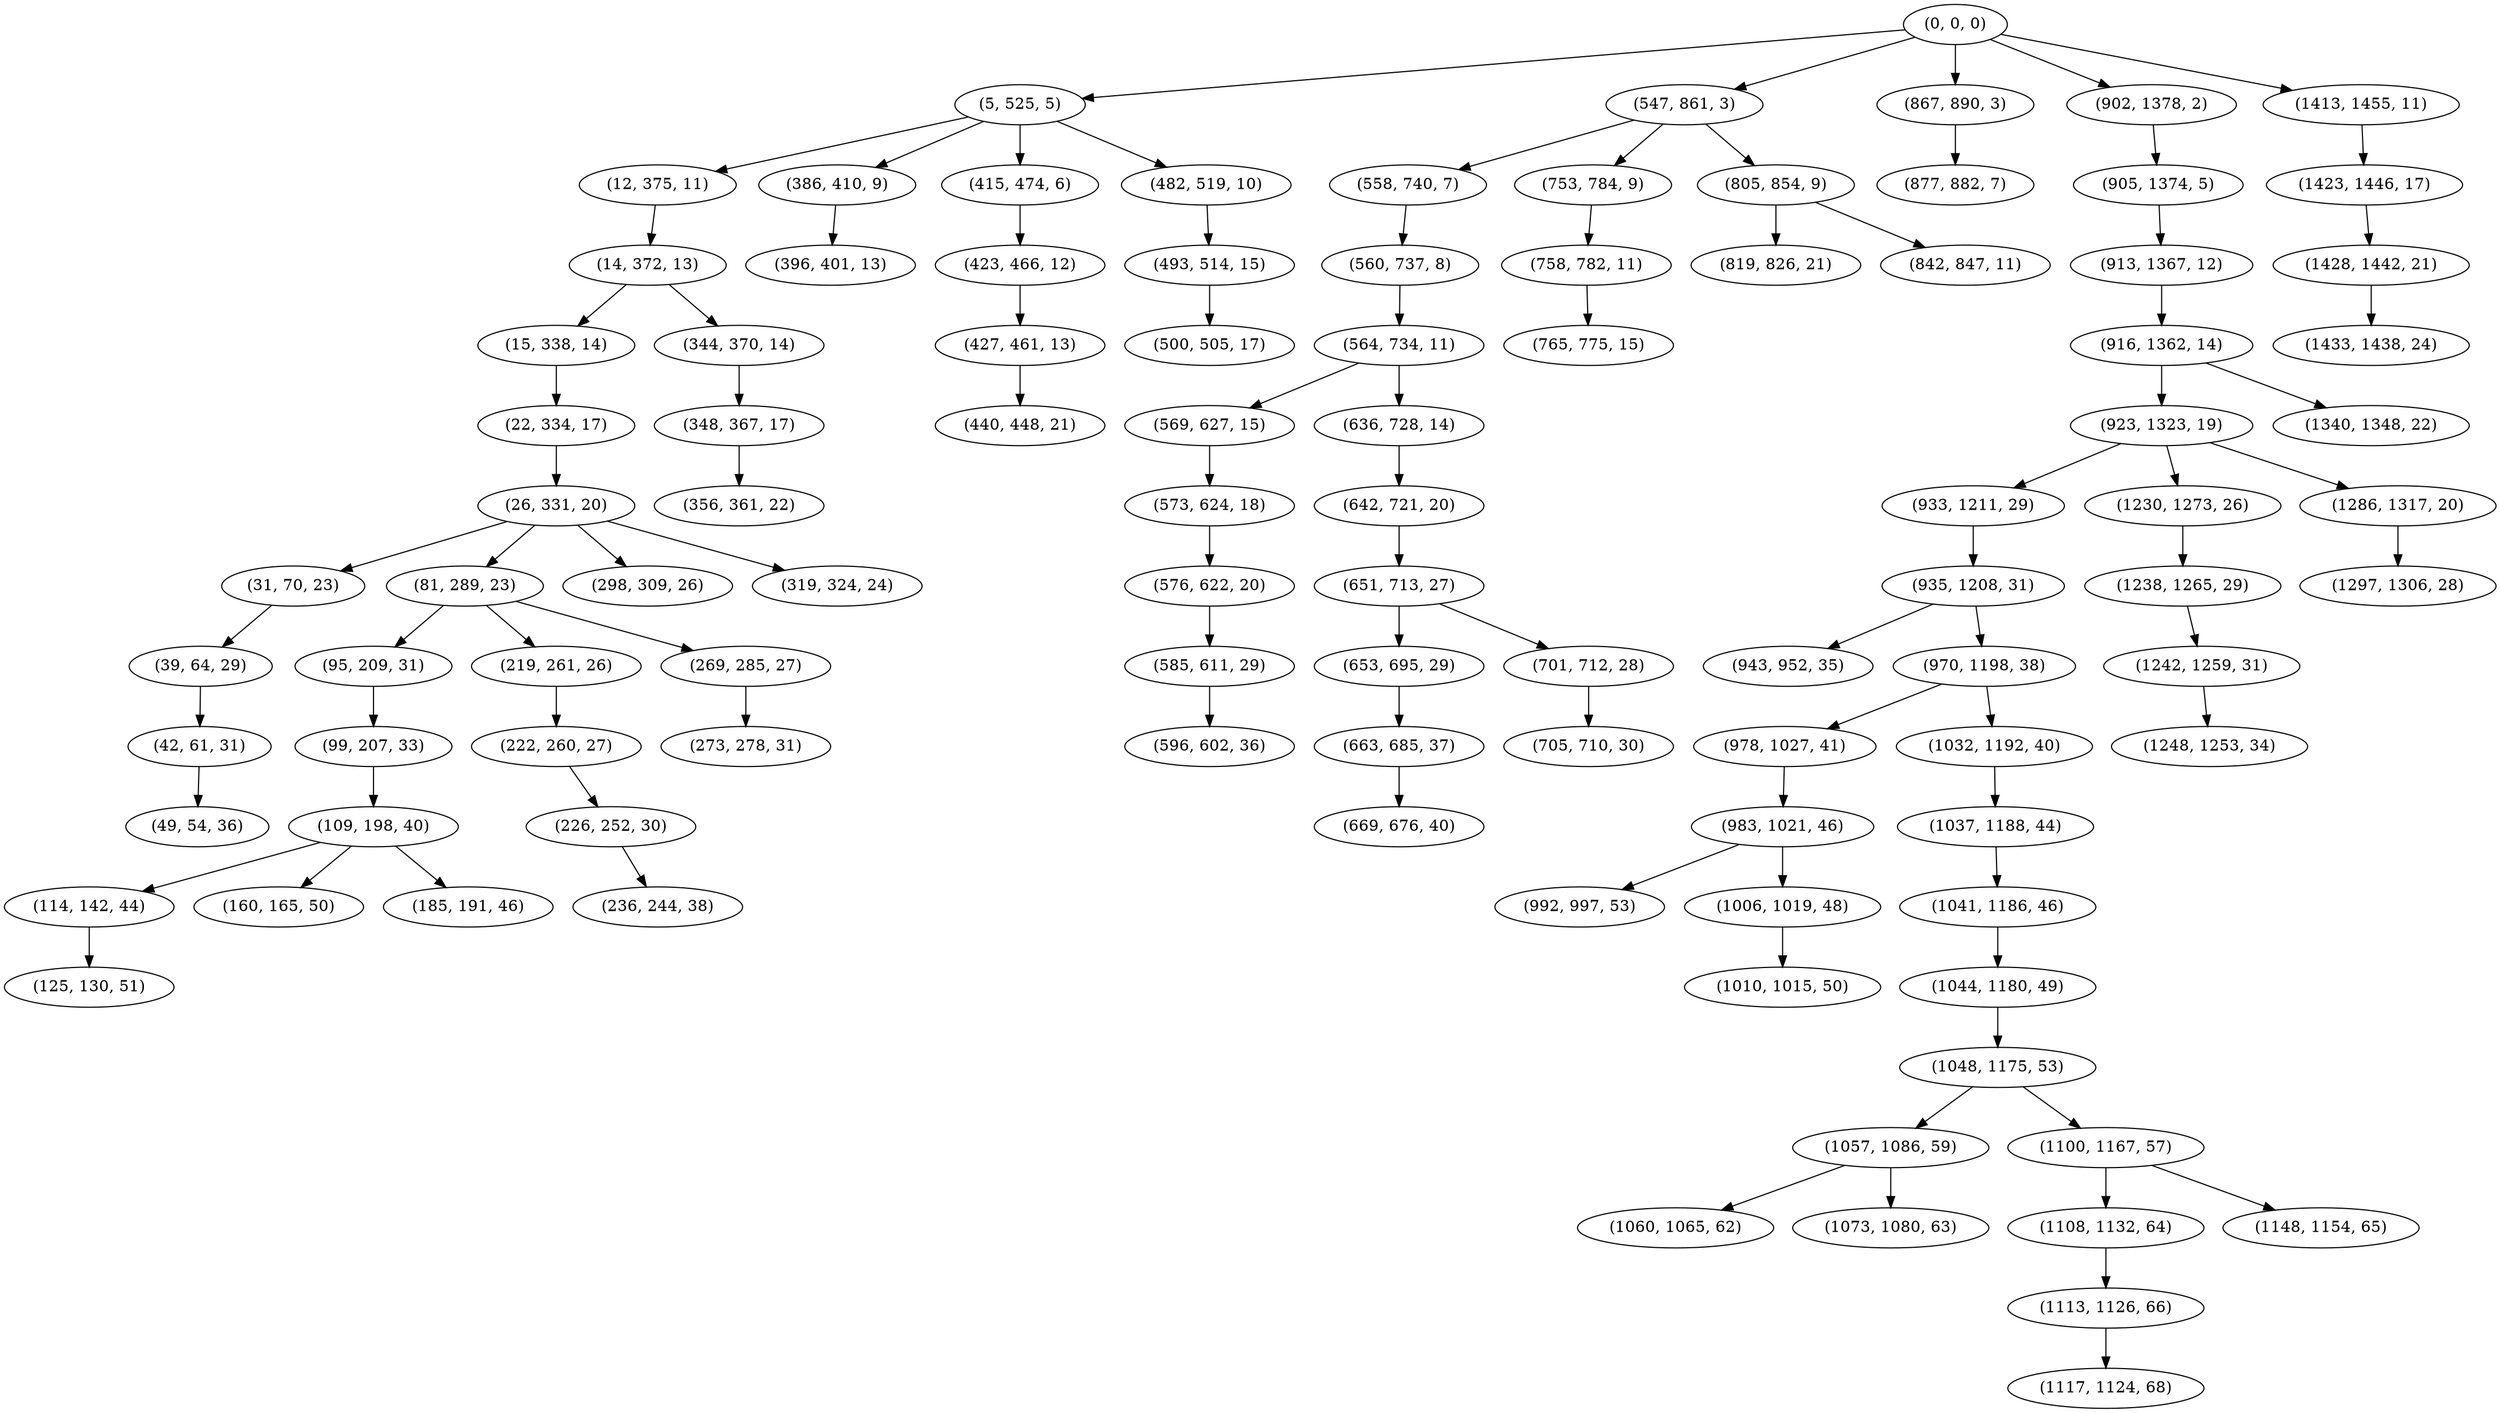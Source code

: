digraph tree {
    "(0, 0, 0)";
    "(5, 525, 5)";
    "(12, 375, 11)";
    "(14, 372, 13)";
    "(15, 338, 14)";
    "(22, 334, 17)";
    "(26, 331, 20)";
    "(31, 70, 23)";
    "(39, 64, 29)";
    "(42, 61, 31)";
    "(49, 54, 36)";
    "(81, 289, 23)";
    "(95, 209, 31)";
    "(99, 207, 33)";
    "(109, 198, 40)";
    "(114, 142, 44)";
    "(125, 130, 51)";
    "(160, 165, 50)";
    "(185, 191, 46)";
    "(219, 261, 26)";
    "(222, 260, 27)";
    "(226, 252, 30)";
    "(236, 244, 38)";
    "(269, 285, 27)";
    "(273, 278, 31)";
    "(298, 309, 26)";
    "(319, 324, 24)";
    "(344, 370, 14)";
    "(348, 367, 17)";
    "(356, 361, 22)";
    "(386, 410, 9)";
    "(396, 401, 13)";
    "(415, 474, 6)";
    "(423, 466, 12)";
    "(427, 461, 13)";
    "(440, 448, 21)";
    "(482, 519, 10)";
    "(493, 514, 15)";
    "(500, 505, 17)";
    "(547, 861, 3)";
    "(558, 740, 7)";
    "(560, 737, 8)";
    "(564, 734, 11)";
    "(569, 627, 15)";
    "(573, 624, 18)";
    "(576, 622, 20)";
    "(585, 611, 29)";
    "(596, 602, 36)";
    "(636, 728, 14)";
    "(642, 721, 20)";
    "(651, 713, 27)";
    "(653, 695, 29)";
    "(663, 685, 37)";
    "(669, 676, 40)";
    "(701, 712, 28)";
    "(705, 710, 30)";
    "(753, 784, 9)";
    "(758, 782, 11)";
    "(765, 775, 15)";
    "(805, 854, 9)";
    "(819, 826, 21)";
    "(842, 847, 11)";
    "(867, 890, 3)";
    "(877, 882, 7)";
    "(902, 1378, 2)";
    "(905, 1374, 5)";
    "(913, 1367, 12)";
    "(916, 1362, 14)";
    "(923, 1323, 19)";
    "(933, 1211, 29)";
    "(935, 1208, 31)";
    "(943, 952, 35)";
    "(970, 1198, 38)";
    "(978, 1027, 41)";
    "(983, 1021, 46)";
    "(992, 997, 53)";
    "(1006, 1019, 48)";
    "(1010, 1015, 50)";
    "(1032, 1192, 40)";
    "(1037, 1188, 44)";
    "(1041, 1186, 46)";
    "(1044, 1180, 49)";
    "(1048, 1175, 53)";
    "(1057, 1086, 59)";
    "(1060, 1065, 62)";
    "(1073, 1080, 63)";
    "(1100, 1167, 57)";
    "(1108, 1132, 64)";
    "(1113, 1126, 66)";
    "(1117, 1124, 68)";
    "(1148, 1154, 65)";
    "(1230, 1273, 26)";
    "(1238, 1265, 29)";
    "(1242, 1259, 31)";
    "(1248, 1253, 34)";
    "(1286, 1317, 20)";
    "(1297, 1306, 28)";
    "(1340, 1348, 22)";
    "(1413, 1455, 11)";
    "(1423, 1446, 17)";
    "(1428, 1442, 21)";
    "(1433, 1438, 24)";
    "(0, 0, 0)" -> "(5, 525, 5)";
    "(0, 0, 0)" -> "(547, 861, 3)";
    "(0, 0, 0)" -> "(867, 890, 3)";
    "(0, 0, 0)" -> "(902, 1378, 2)";
    "(0, 0, 0)" -> "(1413, 1455, 11)";
    "(5, 525, 5)" -> "(12, 375, 11)";
    "(5, 525, 5)" -> "(386, 410, 9)";
    "(5, 525, 5)" -> "(415, 474, 6)";
    "(5, 525, 5)" -> "(482, 519, 10)";
    "(12, 375, 11)" -> "(14, 372, 13)";
    "(14, 372, 13)" -> "(15, 338, 14)";
    "(14, 372, 13)" -> "(344, 370, 14)";
    "(15, 338, 14)" -> "(22, 334, 17)";
    "(22, 334, 17)" -> "(26, 331, 20)";
    "(26, 331, 20)" -> "(31, 70, 23)";
    "(26, 331, 20)" -> "(81, 289, 23)";
    "(26, 331, 20)" -> "(298, 309, 26)";
    "(26, 331, 20)" -> "(319, 324, 24)";
    "(31, 70, 23)" -> "(39, 64, 29)";
    "(39, 64, 29)" -> "(42, 61, 31)";
    "(42, 61, 31)" -> "(49, 54, 36)";
    "(81, 289, 23)" -> "(95, 209, 31)";
    "(81, 289, 23)" -> "(219, 261, 26)";
    "(81, 289, 23)" -> "(269, 285, 27)";
    "(95, 209, 31)" -> "(99, 207, 33)";
    "(99, 207, 33)" -> "(109, 198, 40)";
    "(109, 198, 40)" -> "(114, 142, 44)";
    "(109, 198, 40)" -> "(160, 165, 50)";
    "(109, 198, 40)" -> "(185, 191, 46)";
    "(114, 142, 44)" -> "(125, 130, 51)";
    "(219, 261, 26)" -> "(222, 260, 27)";
    "(222, 260, 27)" -> "(226, 252, 30)";
    "(226, 252, 30)" -> "(236, 244, 38)";
    "(269, 285, 27)" -> "(273, 278, 31)";
    "(344, 370, 14)" -> "(348, 367, 17)";
    "(348, 367, 17)" -> "(356, 361, 22)";
    "(386, 410, 9)" -> "(396, 401, 13)";
    "(415, 474, 6)" -> "(423, 466, 12)";
    "(423, 466, 12)" -> "(427, 461, 13)";
    "(427, 461, 13)" -> "(440, 448, 21)";
    "(482, 519, 10)" -> "(493, 514, 15)";
    "(493, 514, 15)" -> "(500, 505, 17)";
    "(547, 861, 3)" -> "(558, 740, 7)";
    "(547, 861, 3)" -> "(753, 784, 9)";
    "(547, 861, 3)" -> "(805, 854, 9)";
    "(558, 740, 7)" -> "(560, 737, 8)";
    "(560, 737, 8)" -> "(564, 734, 11)";
    "(564, 734, 11)" -> "(569, 627, 15)";
    "(564, 734, 11)" -> "(636, 728, 14)";
    "(569, 627, 15)" -> "(573, 624, 18)";
    "(573, 624, 18)" -> "(576, 622, 20)";
    "(576, 622, 20)" -> "(585, 611, 29)";
    "(585, 611, 29)" -> "(596, 602, 36)";
    "(636, 728, 14)" -> "(642, 721, 20)";
    "(642, 721, 20)" -> "(651, 713, 27)";
    "(651, 713, 27)" -> "(653, 695, 29)";
    "(651, 713, 27)" -> "(701, 712, 28)";
    "(653, 695, 29)" -> "(663, 685, 37)";
    "(663, 685, 37)" -> "(669, 676, 40)";
    "(701, 712, 28)" -> "(705, 710, 30)";
    "(753, 784, 9)" -> "(758, 782, 11)";
    "(758, 782, 11)" -> "(765, 775, 15)";
    "(805, 854, 9)" -> "(819, 826, 21)";
    "(805, 854, 9)" -> "(842, 847, 11)";
    "(867, 890, 3)" -> "(877, 882, 7)";
    "(902, 1378, 2)" -> "(905, 1374, 5)";
    "(905, 1374, 5)" -> "(913, 1367, 12)";
    "(913, 1367, 12)" -> "(916, 1362, 14)";
    "(916, 1362, 14)" -> "(923, 1323, 19)";
    "(916, 1362, 14)" -> "(1340, 1348, 22)";
    "(923, 1323, 19)" -> "(933, 1211, 29)";
    "(923, 1323, 19)" -> "(1230, 1273, 26)";
    "(923, 1323, 19)" -> "(1286, 1317, 20)";
    "(933, 1211, 29)" -> "(935, 1208, 31)";
    "(935, 1208, 31)" -> "(943, 952, 35)";
    "(935, 1208, 31)" -> "(970, 1198, 38)";
    "(970, 1198, 38)" -> "(978, 1027, 41)";
    "(970, 1198, 38)" -> "(1032, 1192, 40)";
    "(978, 1027, 41)" -> "(983, 1021, 46)";
    "(983, 1021, 46)" -> "(992, 997, 53)";
    "(983, 1021, 46)" -> "(1006, 1019, 48)";
    "(1006, 1019, 48)" -> "(1010, 1015, 50)";
    "(1032, 1192, 40)" -> "(1037, 1188, 44)";
    "(1037, 1188, 44)" -> "(1041, 1186, 46)";
    "(1041, 1186, 46)" -> "(1044, 1180, 49)";
    "(1044, 1180, 49)" -> "(1048, 1175, 53)";
    "(1048, 1175, 53)" -> "(1057, 1086, 59)";
    "(1048, 1175, 53)" -> "(1100, 1167, 57)";
    "(1057, 1086, 59)" -> "(1060, 1065, 62)";
    "(1057, 1086, 59)" -> "(1073, 1080, 63)";
    "(1100, 1167, 57)" -> "(1108, 1132, 64)";
    "(1100, 1167, 57)" -> "(1148, 1154, 65)";
    "(1108, 1132, 64)" -> "(1113, 1126, 66)";
    "(1113, 1126, 66)" -> "(1117, 1124, 68)";
    "(1230, 1273, 26)" -> "(1238, 1265, 29)";
    "(1238, 1265, 29)" -> "(1242, 1259, 31)";
    "(1242, 1259, 31)" -> "(1248, 1253, 34)";
    "(1286, 1317, 20)" -> "(1297, 1306, 28)";
    "(1413, 1455, 11)" -> "(1423, 1446, 17)";
    "(1423, 1446, 17)" -> "(1428, 1442, 21)";
    "(1428, 1442, 21)" -> "(1433, 1438, 24)";
}
